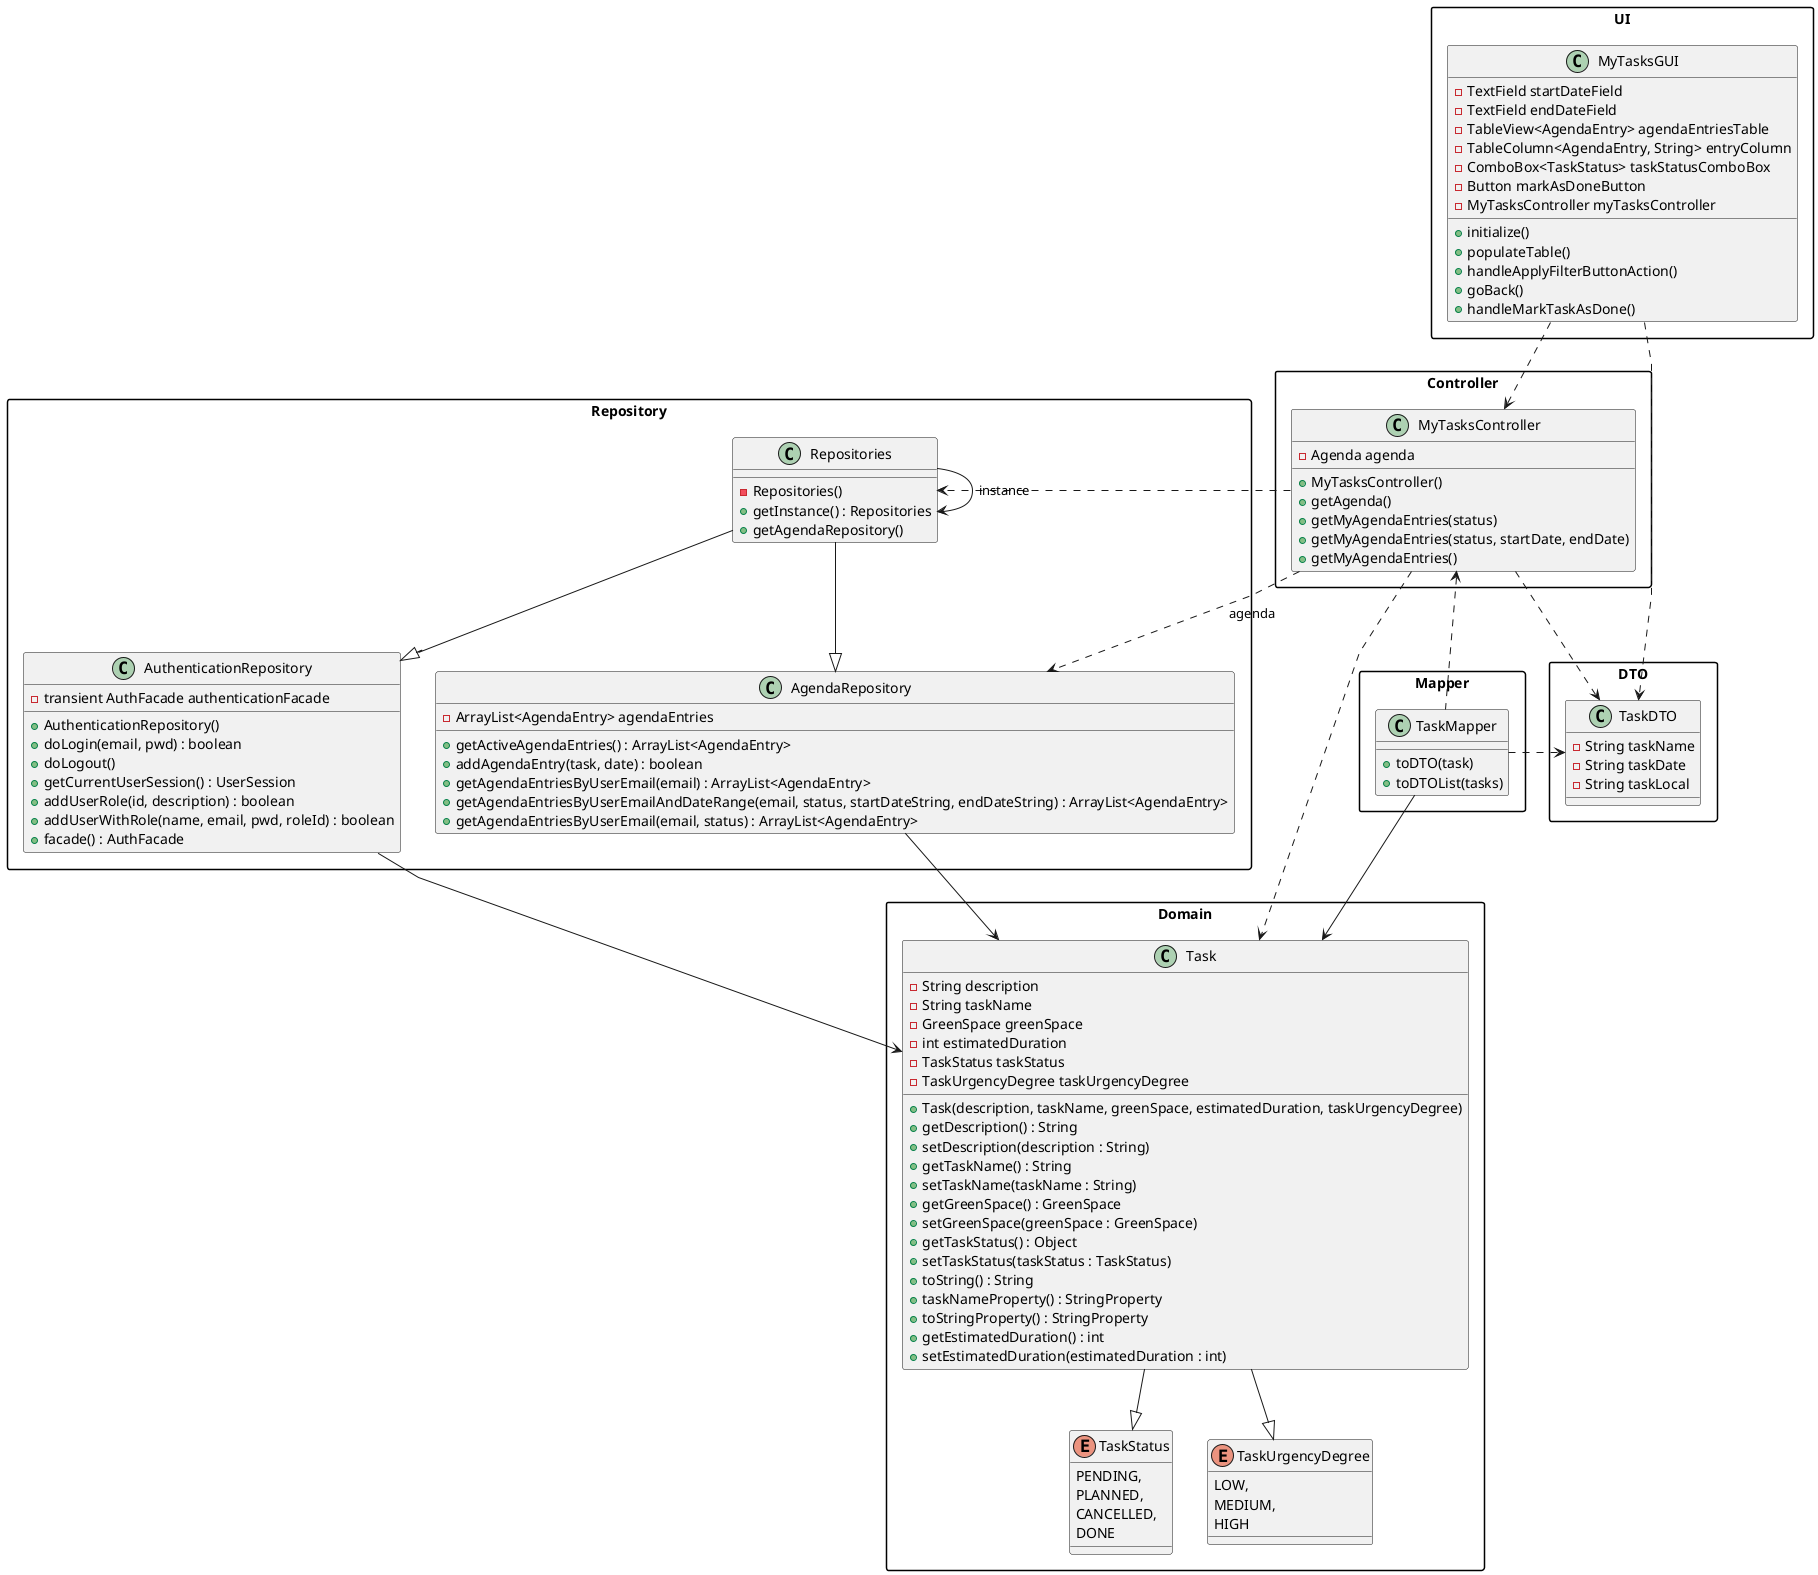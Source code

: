@startuml
skinparam packageStyle rectangle
skinparam shadowing false
skinparam linetype polyline



package UI {
class MyTasksGUI{
    -TextField startDateField
    -TextField endDateField
    -TableView<AgendaEntry> agendaEntriesTable
    -TableColumn<AgendaEntry, String> entryColumn
    -ComboBox<TaskStatus> taskStatusComboBox
    -Button markAsDoneButton
    -MyTasksController myTasksController
    +initialize()
    +populateTable()
    +handleApplyFilterButtonAction()
    +goBack()
    +handleMarkTaskAsDone()
}
}

package Controller {
class MyTasksController{
    -Agenda agenda
    +MyTasksController()
    +getAgenda()
    +getMyAgendaEntries(status)
    +getMyAgendaEntries(status, startDate, endDate)
    +getMyAgendaEntries()
}
}

package Repository {
class AgendaRepository{
    -ArrayList<AgendaEntry> agendaEntries
    +getActiveAgendaEntries() : ArrayList<AgendaEntry>
    +addAgendaEntry(task, date) : boolean
    +getAgendaEntriesByUserEmail(email) : ArrayList<AgendaEntry>
    +getAgendaEntriesByUserEmailAndDateRange(email, status, startDateString, endDateString) : ArrayList<AgendaEntry>
    +getAgendaEntriesByUserEmail(email, status) : ArrayList<AgendaEntry>
}
class AuthenticationRepository {
    - transient AuthFacade authenticationFacade
    +AuthenticationRepository()
    +doLogin(email, pwd) : boolean
    +doLogout()
    +getCurrentUserSession() : UserSession
    +addUserRole(id, description) : boolean
    +addUserWithRole(name, email, pwd, roleId) : boolean
    +facade() : AuthFacade
}

class Repositories{
    - Repositories()
    +getInstance() : Repositories
    +getAgendaRepository()
}
}
package DTO {
class TaskDTO {
    - String taskName
    - String taskDate
    - String taskLocal
}
}
package Mapper {
class TaskMapper {
    + toDTO(task)
    + toDTOList(tasks)
}
}
package Domain {
class Task{
    -String description
    -String taskName
    -GreenSpace greenSpace
    -int estimatedDuration
    -TaskStatus taskStatus
    -TaskUrgencyDegree taskUrgencyDegree
    +Task(description, taskName, greenSpace, estimatedDuration, taskUrgencyDegree)
    +getDescription() : String
    +setDescription(description : String)
    +getTaskName() : String
    +setTaskName(taskName : String)
    +getGreenSpace() : GreenSpace
    +setGreenSpace(greenSpace : GreenSpace)
    +getTaskStatus() : Object
    +setTaskStatus(taskStatus : TaskStatus)
    +toString() : String
    +taskNameProperty() : StringProperty
    +toStringProperty() : StringProperty
    +getEstimatedDuration() : int
    +setEstimatedDuration(estimatedDuration : int)
}

enum TaskStatus{
    PENDING,
    PLANNED,
    CANCELLED,
    DONE
}

enum TaskUrgencyDegree{
    LOW,
    MEDIUM,
    HIGH
}
}

MyTasksGUI ..> MyTasksController
MyTasksGUI ..> TaskDTO
MyTasksController .> Repositories
Repositories -> Repositories : instance
Repositories --|>  AgendaRepository
Repositories --|>  AuthenticationRepository
AgendaRepository --> Task
AuthenticationRepository --> Task
MyTasksController ..> AgendaRepository : agenda
MyTasksController ..> TaskDTO
MyTasksController <.. TaskMapper
TaskMapper .> TaskDTO
TaskMapper --> Task
MyTasksController ..> Task
Task --|> TaskUrgencyDegree
Task --|> TaskStatus


@enduml

